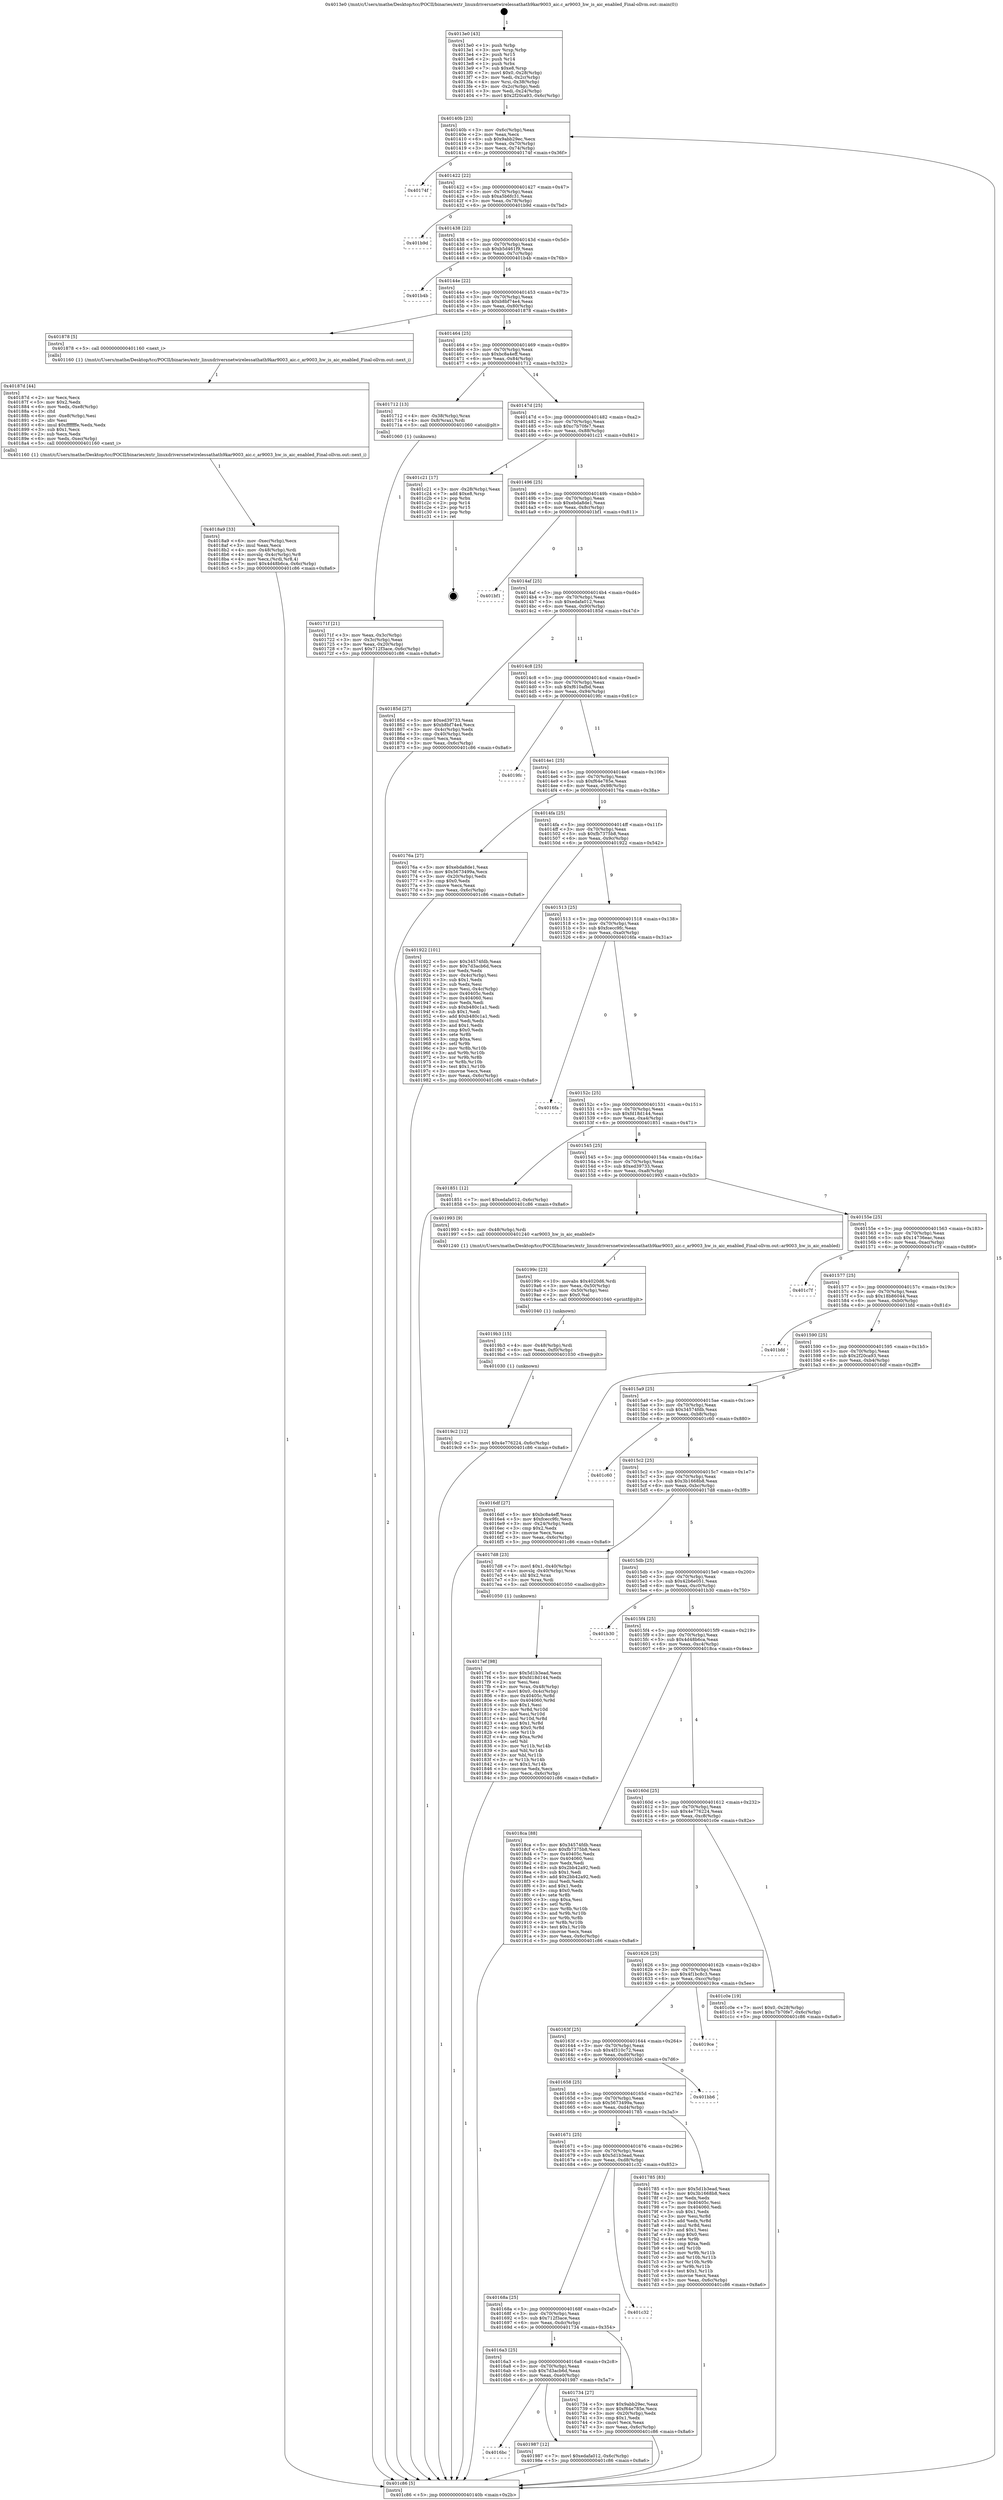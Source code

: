 digraph "0x4013e0" {
  label = "0x4013e0 (/mnt/c/Users/mathe/Desktop/tcc/POCII/binaries/extr_linuxdriversnetwirelessathath9kar9003_aic.c_ar9003_hw_is_aic_enabled_Final-ollvm.out::main(0))"
  labelloc = "t"
  node[shape=record]

  Entry [label="",width=0.3,height=0.3,shape=circle,fillcolor=black,style=filled]
  "0x40140b" [label="{
     0x40140b [23]\l
     | [instrs]\l
     &nbsp;&nbsp;0x40140b \<+3\>: mov -0x6c(%rbp),%eax\l
     &nbsp;&nbsp;0x40140e \<+2\>: mov %eax,%ecx\l
     &nbsp;&nbsp;0x401410 \<+6\>: sub $0x9abb29ec,%ecx\l
     &nbsp;&nbsp;0x401416 \<+3\>: mov %eax,-0x70(%rbp)\l
     &nbsp;&nbsp;0x401419 \<+3\>: mov %ecx,-0x74(%rbp)\l
     &nbsp;&nbsp;0x40141c \<+6\>: je 000000000040174f \<main+0x36f\>\l
  }"]
  "0x40174f" [label="{
     0x40174f\l
  }", style=dashed]
  "0x401422" [label="{
     0x401422 [22]\l
     | [instrs]\l
     &nbsp;&nbsp;0x401422 \<+5\>: jmp 0000000000401427 \<main+0x47\>\l
     &nbsp;&nbsp;0x401427 \<+3\>: mov -0x70(%rbp),%eax\l
     &nbsp;&nbsp;0x40142a \<+5\>: sub $0xa5b6fc31,%eax\l
     &nbsp;&nbsp;0x40142f \<+3\>: mov %eax,-0x78(%rbp)\l
     &nbsp;&nbsp;0x401432 \<+6\>: je 0000000000401b9d \<main+0x7bd\>\l
  }"]
  Exit [label="",width=0.3,height=0.3,shape=circle,fillcolor=black,style=filled,peripheries=2]
  "0x401b9d" [label="{
     0x401b9d\l
  }", style=dashed]
  "0x401438" [label="{
     0x401438 [22]\l
     | [instrs]\l
     &nbsp;&nbsp;0x401438 \<+5\>: jmp 000000000040143d \<main+0x5d\>\l
     &nbsp;&nbsp;0x40143d \<+3\>: mov -0x70(%rbp),%eax\l
     &nbsp;&nbsp;0x401440 \<+5\>: sub $0xb5d461f9,%eax\l
     &nbsp;&nbsp;0x401445 \<+3\>: mov %eax,-0x7c(%rbp)\l
     &nbsp;&nbsp;0x401448 \<+6\>: je 0000000000401b4b \<main+0x76b\>\l
  }"]
  "0x4019c2" [label="{
     0x4019c2 [12]\l
     | [instrs]\l
     &nbsp;&nbsp;0x4019c2 \<+7\>: movl $0x4e776224,-0x6c(%rbp)\l
     &nbsp;&nbsp;0x4019c9 \<+5\>: jmp 0000000000401c86 \<main+0x8a6\>\l
  }"]
  "0x401b4b" [label="{
     0x401b4b\l
  }", style=dashed]
  "0x40144e" [label="{
     0x40144e [22]\l
     | [instrs]\l
     &nbsp;&nbsp;0x40144e \<+5\>: jmp 0000000000401453 \<main+0x73\>\l
     &nbsp;&nbsp;0x401453 \<+3\>: mov -0x70(%rbp),%eax\l
     &nbsp;&nbsp;0x401456 \<+5\>: sub $0xb8bf74e4,%eax\l
     &nbsp;&nbsp;0x40145b \<+3\>: mov %eax,-0x80(%rbp)\l
     &nbsp;&nbsp;0x40145e \<+6\>: je 0000000000401878 \<main+0x498\>\l
  }"]
  "0x4019b3" [label="{
     0x4019b3 [15]\l
     | [instrs]\l
     &nbsp;&nbsp;0x4019b3 \<+4\>: mov -0x48(%rbp),%rdi\l
     &nbsp;&nbsp;0x4019b7 \<+6\>: mov %eax,-0xf0(%rbp)\l
     &nbsp;&nbsp;0x4019bd \<+5\>: call 0000000000401030 \<free@plt\>\l
     | [calls]\l
     &nbsp;&nbsp;0x401030 \{1\} (unknown)\l
  }"]
  "0x401878" [label="{
     0x401878 [5]\l
     | [instrs]\l
     &nbsp;&nbsp;0x401878 \<+5\>: call 0000000000401160 \<next_i\>\l
     | [calls]\l
     &nbsp;&nbsp;0x401160 \{1\} (/mnt/c/Users/mathe/Desktop/tcc/POCII/binaries/extr_linuxdriversnetwirelessathath9kar9003_aic.c_ar9003_hw_is_aic_enabled_Final-ollvm.out::next_i)\l
  }"]
  "0x401464" [label="{
     0x401464 [25]\l
     | [instrs]\l
     &nbsp;&nbsp;0x401464 \<+5\>: jmp 0000000000401469 \<main+0x89\>\l
     &nbsp;&nbsp;0x401469 \<+3\>: mov -0x70(%rbp),%eax\l
     &nbsp;&nbsp;0x40146c \<+5\>: sub $0xbc8a4eff,%eax\l
     &nbsp;&nbsp;0x401471 \<+6\>: mov %eax,-0x84(%rbp)\l
     &nbsp;&nbsp;0x401477 \<+6\>: je 0000000000401712 \<main+0x332\>\l
  }"]
  "0x40199c" [label="{
     0x40199c [23]\l
     | [instrs]\l
     &nbsp;&nbsp;0x40199c \<+10\>: movabs $0x4020d6,%rdi\l
     &nbsp;&nbsp;0x4019a6 \<+3\>: mov %eax,-0x50(%rbp)\l
     &nbsp;&nbsp;0x4019a9 \<+3\>: mov -0x50(%rbp),%esi\l
     &nbsp;&nbsp;0x4019ac \<+2\>: mov $0x0,%al\l
     &nbsp;&nbsp;0x4019ae \<+5\>: call 0000000000401040 \<printf@plt\>\l
     | [calls]\l
     &nbsp;&nbsp;0x401040 \{1\} (unknown)\l
  }"]
  "0x401712" [label="{
     0x401712 [13]\l
     | [instrs]\l
     &nbsp;&nbsp;0x401712 \<+4\>: mov -0x38(%rbp),%rax\l
     &nbsp;&nbsp;0x401716 \<+4\>: mov 0x8(%rax),%rdi\l
     &nbsp;&nbsp;0x40171a \<+5\>: call 0000000000401060 \<atoi@plt\>\l
     | [calls]\l
     &nbsp;&nbsp;0x401060 \{1\} (unknown)\l
  }"]
  "0x40147d" [label="{
     0x40147d [25]\l
     | [instrs]\l
     &nbsp;&nbsp;0x40147d \<+5\>: jmp 0000000000401482 \<main+0xa2\>\l
     &nbsp;&nbsp;0x401482 \<+3\>: mov -0x70(%rbp),%eax\l
     &nbsp;&nbsp;0x401485 \<+5\>: sub $0xc7b70fe7,%eax\l
     &nbsp;&nbsp;0x40148a \<+6\>: mov %eax,-0x88(%rbp)\l
     &nbsp;&nbsp;0x401490 \<+6\>: je 0000000000401c21 \<main+0x841\>\l
  }"]
  "0x4016bc" [label="{
     0x4016bc\l
  }", style=dashed]
  "0x401c21" [label="{
     0x401c21 [17]\l
     | [instrs]\l
     &nbsp;&nbsp;0x401c21 \<+3\>: mov -0x28(%rbp),%eax\l
     &nbsp;&nbsp;0x401c24 \<+7\>: add $0xe8,%rsp\l
     &nbsp;&nbsp;0x401c2b \<+1\>: pop %rbx\l
     &nbsp;&nbsp;0x401c2c \<+2\>: pop %r14\l
     &nbsp;&nbsp;0x401c2e \<+2\>: pop %r15\l
     &nbsp;&nbsp;0x401c30 \<+1\>: pop %rbp\l
     &nbsp;&nbsp;0x401c31 \<+1\>: ret\l
  }"]
  "0x401496" [label="{
     0x401496 [25]\l
     | [instrs]\l
     &nbsp;&nbsp;0x401496 \<+5\>: jmp 000000000040149b \<main+0xbb\>\l
     &nbsp;&nbsp;0x40149b \<+3\>: mov -0x70(%rbp),%eax\l
     &nbsp;&nbsp;0x40149e \<+5\>: sub $0xebda8de1,%eax\l
     &nbsp;&nbsp;0x4014a3 \<+6\>: mov %eax,-0x8c(%rbp)\l
     &nbsp;&nbsp;0x4014a9 \<+6\>: je 0000000000401bf1 \<main+0x811\>\l
  }"]
  "0x401987" [label="{
     0x401987 [12]\l
     | [instrs]\l
     &nbsp;&nbsp;0x401987 \<+7\>: movl $0xedafa012,-0x6c(%rbp)\l
     &nbsp;&nbsp;0x40198e \<+5\>: jmp 0000000000401c86 \<main+0x8a6\>\l
  }"]
  "0x401bf1" [label="{
     0x401bf1\l
  }", style=dashed]
  "0x4014af" [label="{
     0x4014af [25]\l
     | [instrs]\l
     &nbsp;&nbsp;0x4014af \<+5\>: jmp 00000000004014b4 \<main+0xd4\>\l
     &nbsp;&nbsp;0x4014b4 \<+3\>: mov -0x70(%rbp),%eax\l
     &nbsp;&nbsp;0x4014b7 \<+5\>: sub $0xedafa012,%eax\l
     &nbsp;&nbsp;0x4014bc \<+6\>: mov %eax,-0x90(%rbp)\l
     &nbsp;&nbsp;0x4014c2 \<+6\>: je 000000000040185d \<main+0x47d\>\l
  }"]
  "0x4018a9" [label="{
     0x4018a9 [33]\l
     | [instrs]\l
     &nbsp;&nbsp;0x4018a9 \<+6\>: mov -0xec(%rbp),%ecx\l
     &nbsp;&nbsp;0x4018af \<+3\>: imul %eax,%ecx\l
     &nbsp;&nbsp;0x4018b2 \<+4\>: mov -0x48(%rbp),%rdi\l
     &nbsp;&nbsp;0x4018b6 \<+4\>: movslq -0x4c(%rbp),%r8\l
     &nbsp;&nbsp;0x4018ba \<+4\>: mov %ecx,(%rdi,%r8,4)\l
     &nbsp;&nbsp;0x4018be \<+7\>: movl $0x4d48b6ca,-0x6c(%rbp)\l
     &nbsp;&nbsp;0x4018c5 \<+5\>: jmp 0000000000401c86 \<main+0x8a6\>\l
  }"]
  "0x40185d" [label="{
     0x40185d [27]\l
     | [instrs]\l
     &nbsp;&nbsp;0x40185d \<+5\>: mov $0xed39733,%eax\l
     &nbsp;&nbsp;0x401862 \<+5\>: mov $0xb8bf74e4,%ecx\l
     &nbsp;&nbsp;0x401867 \<+3\>: mov -0x4c(%rbp),%edx\l
     &nbsp;&nbsp;0x40186a \<+3\>: cmp -0x40(%rbp),%edx\l
     &nbsp;&nbsp;0x40186d \<+3\>: cmovl %ecx,%eax\l
     &nbsp;&nbsp;0x401870 \<+3\>: mov %eax,-0x6c(%rbp)\l
     &nbsp;&nbsp;0x401873 \<+5\>: jmp 0000000000401c86 \<main+0x8a6\>\l
  }"]
  "0x4014c8" [label="{
     0x4014c8 [25]\l
     | [instrs]\l
     &nbsp;&nbsp;0x4014c8 \<+5\>: jmp 00000000004014cd \<main+0xed\>\l
     &nbsp;&nbsp;0x4014cd \<+3\>: mov -0x70(%rbp),%eax\l
     &nbsp;&nbsp;0x4014d0 \<+5\>: sub $0xf610afbd,%eax\l
     &nbsp;&nbsp;0x4014d5 \<+6\>: mov %eax,-0x94(%rbp)\l
     &nbsp;&nbsp;0x4014db \<+6\>: je 00000000004019fc \<main+0x61c\>\l
  }"]
  "0x40187d" [label="{
     0x40187d [44]\l
     | [instrs]\l
     &nbsp;&nbsp;0x40187d \<+2\>: xor %ecx,%ecx\l
     &nbsp;&nbsp;0x40187f \<+5\>: mov $0x2,%edx\l
     &nbsp;&nbsp;0x401884 \<+6\>: mov %edx,-0xe8(%rbp)\l
     &nbsp;&nbsp;0x40188a \<+1\>: cltd\l
     &nbsp;&nbsp;0x40188b \<+6\>: mov -0xe8(%rbp),%esi\l
     &nbsp;&nbsp;0x401891 \<+2\>: idiv %esi\l
     &nbsp;&nbsp;0x401893 \<+6\>: imul $0xfffffffe,%edx,%edx\l
     &nbsp;&nbsp;0x401899 \<+3\>: sub $0x1,%ecx\l
     &nbsp;&nbsp;0x40189c \<+2\>: sub %ecx,%edx\l
     &nbsp;&nbsp;0x40189e \<+6\>: mov %edx,-0xec(%rbp)\l
     &nbsp;&nbsp;0x4018a4 \<+5\>: call 0000000000401160 \<next_i\>\l
     | [calls]\l
     &nbsp;&nbsp;0x401160 \{1\} (/mnt/c/Users/mathe/Desktop/tcc/POCII/binaries/extr_linuxdriversnetwirelessathath9kar9003_aic.c_ar9003_hw_is_aic_enabled_Final-ollvm.out::next_i)\l
  }"]
  "0x4019fc" [label="{
     0x4019fc\l
  }", style=dashed]
  "0x4014e1" [label="{
     0x4014e1 [25]\l
     | [instrs]\l
     &nbsp;&nbsp;0x4014e1 \<+5\>: jmp 00000000004014e6 \<main+0x106\>\l
     &nbsp;&nbsp;0x4014e6 \<+3\>: mov -0x70(%rbp),%eax\l
     &nbsp;&nbsp;0x4014e9 \<+5\>: sub $0xf64e785e,%eax\l
     &nbsp;&nbsp;0x4014ee \<+6\>: mov %eax,-0x98(%rbp)\l
     &nbsp;&nbsp;0x4014f4 \<+6\>: je 000000000040176a \<main+0x38a\>\l
  }"]
  "0x4017ef" [label="{
     0x4017ef [98]\l
     | [instrs]\l
     &nbsp;&nbsp;0x4017ef \<+5\>: mov $0x5d1b3ead,%ecx\l
     &nbsp;&nbsp;0x4017f4 \<+5\>: mov $0xfd18d144,%edx\l
     &nbsp;&nbsp;0x4017f9 \<+2\>: xor %esi,%esi\l
     &nbsp;&nbsp;0x4017fb \<+4\>: mov %rax,-0x48(%rbp)\l
     &nbsp;&nbsp;0x4017ff \<+7\>: movl $0x0,-0x4c(%rbp)\l
     &nbsp;&nbsp;0x401806 \<+8\>: mov 0x40405c,%r8d\l
     &nbsp;&nbsp;0x40180e \<+8\>: mov 0x404060,%r9d\l
     &nbsp;&nbsp;0x401816 \<+3\>: sub $0x1,%esi\l
     &nbsp;&nbsp;0x401819 \<+3\>: mov %r8d,%r10d\l
     &nbsp;&nbsp;0x40181c \<+3\>: add %esi,%r10d\l
     &nbsp;&nbsp;0x40181f \<+4\>: imul %r10d,%r8d\l
     &nbsp;&nbsp;0x401823 \<+4\>: and $0x1,%r8d\l
     &nbsp;&nbsp;0x401827 \<+4\>: cmp $0x0,%r8d\l
     &nbsp;&nbsp;0x40182b \<+4\>: sete %r11b\l
     &nbsp;&nbsp;0x40182f \<+4\>: cmp $0xa,%r9d\l
     &nbsp;&nbsp;0x401833 \<+3\>: setl %bl\l
     &nbsp;&nbsp;0x401836 \<+3\>: mov %r11b,%r14b\l
     &nbsp;&nbsp;0x401839 \<+3\>: and %bl,%r14b\l
     &nbsp;&nbsp;0x40183c \<+3\>: xor %bl,%r11b\l
     &nbsp;&nbsp;0x40183f \<+3\>: or %r11b,%r14b\l
     &nbsp;&nbsp;0x401842 \<+4\>: test $0x1,%r14b\l
     &nbsp;&nbsp;0x401846 \<+3\>: cmovne %edx,%ecx\l
     &nbsp;&nbsp;0x401849 \<+3\>: mov %ecx,-0x6c(%rbp)\l
     &nbsp;&nbsp;0x40184c \<+5\>: jmp 0000000000401c86 \<main+0x8a6\>\l
  }"]
  "0x40176a" [label="{
     0x40176a [27]\l
     | [instrs]\l
     &nbsp;&nbsp;0x40176a \<+5\>: mov $0xebda8de1,%eax\l
     &nbsp;&nbsp;0x40176f \<+5\>: mov $0x5673499a,%ecx\l
     &nbsp;&nbsp;0x401774 \<+3\>: mov -0x20(%rbp),%edx\l
     &nbsp;&nbsp;0x401777 \<+3\>: cmp $0x0,%edx\l
     &nbsp;&nbsp;0x40177a \<+3\>: cmove %ecx,%eax\l
     &nbsp;&nbsp;0x40177d \<+3\>: mov %eax,-0x6c(%rbp)\l
     &nbsp;&nbsp;0x401780 \<+5\>: jmp 0000000000401c86 \<main+0x8a6\>\l
  }"]
  "0x4014fa" [label="{
     0x4014fa [25]\l
     | [instrs]\l
     &nbsp;&nbsp;0x4014fa \<+5\>: jmp 00000000004014ff \<main+0x11f\>\l
     &nbsp;&nbsp;0x4014ff \<+3\>: mov -0x70(%rbp),%eax\l
     &nbsp;&nbsp;0x401502 \<+5\>: sub $0xfb7375b8,%eax\l
     &nbsp;&nbsp;0x401507 \<+6\>: mov %eax,-0x9c(%rbp)\l
     &nbsp;&nbsp;0x40150d \<+6\>: je 0000000000401922 \<main+0x542\>\l
  }"]
  "0x4016a3" [label="{
     0x4016a3 [25]\l
     | [instrs]\l
     &nbsp;&nbsp;0x4016a3 \<+5\>: jmp 00000000004016a8 \<main+0x2c8\>\l
     &nbsp;&nbsp;0x4016a8 \<+3\>: mov -0x70(%rbp),%eax\l
     &nbsp;&nbsp;0x4016ab \<+5\>: sub $0x7d3acb6d,%eax\l
     &nbsp;&nbsp;0x4016b0 \<+6\>: mov %eax,-0xe0(%rbp)\l
     &nbsp;&nbsp;0x4016b6 \<+6\>: je 0000000000401987 \<main+0x5a7\>\l
  }"]
  "0x401922" [label="{
     0x401922 [101]\l
     | [instrs]\l
     &nbsp;&nbsp;0x401922 \<+5\>: mov $0x34574fdb,%eax\l
     &nbsp;&nbsp;0x401927 \<+5\>: mov $0x7d3acb6d,%ecx\l
     &nbsp;&nbsp;0x40192c \<+2\>: xor %edx,%edx\l
     &nbsp;&nbsp;0x40192e \<+3\>: mov -0x4c(%rbp),%esi\l
     &nbsp;&nbsp;0x401931 \<+3\>: sub $0x1,%edx\l
     &nbsp;&nbsp;0x401934 \<+2\>: sub %edx,%esi\l
     &nbsp;&nbsp;0x401936 \<+3\>: mov %esi,-0x4c(%rbp)\l
     &nbsp;&nbsp;0x401939 \<+7\>: mov 0x40405c,%edx\l
     &nbsp;&nbsp;0x401940 \<+7\>: mov 0x404060,%esi\l
     &nbsp;&nbsp;0x401947 \<+2\>: mov %edx,%edi\l
     &nbsp;&nbsp;0x401949 \<+6\>: sub $0xb480c1a1,%edi\l
     &nbsp;&nbsp;0x40194f \<+3\>: sub $0x1,%edi\l
     &nbsp;&nbsp;0x401952 \<+6\>: add $0xb480c1a1,%edi\l
     &nbsp;&nbsp;0x401958 \<+3\>: imul %edi,%edx\l
     &nbsp;&nbsp;0x40195b \<+3\>: and $0x1,%edx\l
     &nbsp;&nbsp;0x40195e \<+3\>: cmp $0x0,%edx\l
     &nbsp;&nbsp;0x401961 \<+4\>: sete %r8b\l
     &nbsp;&nbsp;0x401965 \<+3\>: cmp $0xa,%esi\l
     &nbsp;&nbsp;0x401968 \<+4\>: setl %r9b\l
     &nbsp;&nbsp;0x40196c \<+3\>: mov %r8b,%r10b\l
     &nbsp;&nbsp;0x40196f \<+3\>: and %r9b,%r10b\l
     &nbsp;&nbsp;0x401972 \<+3\>: xor %r9b,%r8b\l
     &nbsp;&nbsp;0x401975 \<+3\>: or %r8b,%r10b\l
     &nbsp;&nbsp;0x401978 \<+4\>: test $0x1,%r10b\l
     &nbsp;&nbsp;0x40197c \<+3\>: cmovne %ecx,%eax\l
     &nbsp;&nbsp;0x40197f \<+3\>: mov %eax,-0x6c(%rbp)\l
     &nbsp;&nbsp;0x401982 \<+5\>: jmp 0000000000401c86 \<main+0x8a6\>\l
  }"]
  "0x401513" [label="{
     0x401513 [25]\l
     | [instrs]\l
     &nbsp;&nbsp;0x401513 \<+5\>: jmp 0000000000401518 \<main+0x138\>\l
     &nbsp;&nbsp;0x401518 \<+3\>: mov -0x70(%rbp),%eax\l
     &nbsp;&nbsp;0x40151b \<+5\>: sub $0xfcecc9fc,%eax\l
     &nbsp;&nbsp;0x401520 \<+6\>: mov %eax,-0xa0(%rbp)\l
     &nbsp;&nbsp;0x401526 \<+6\>: je 00000000004016fa \<main+0x31a\>\l
  }"]
  "0x401734" [label="{
     0x401734 [27]\l
     | [instrs]\l
     &nbsp;&nbsp;0x401734 \<+5\>: mov $0x9abb29ec,%eax\l
     &nbsp;&nbsp;0x401739 \<+5\>: mov $0xf64e785e,%ecx\l
     &nbsp;&nbsp;0x40173e \<+3\>: mov -0x20(%rbp),%edx\l
     &nbsp;&nbsp;0x401741 \<+3\>: cmp $0x1,%edx\l
     &nbsp;&nbsp;0x401744 \<+3\>: cmovl %ecx,%eax\l
     &nbsp;&nbsp;0x401747 \<+3\>: mov %eax,-0x6c(%rbp)\l
     &nbsp;&nbsp;0x40174a \<+5\>: jmp 0000000000401c86 \<main+0x8a6\>\l
  }"]
  "0x4016fa" [label="{
     0x4016fa\l
  }", style=dashed]
  "0x40152c" [label="{
     0x40152c [25]\l
     | [instrs]\l
     &nbsp;&nbsp;0x40152c \<+5\>: jmp 0000000000401531 \<main+0x151\>\l
     &nbsp;&nbsp;0x401531 \<+3\>: mov -0x70(%rbp),%eax\l
     &nbsp;&nbsp;0x401534 \<+5\>: sub $0xfd18d144,%eax\l
     &nbsp;&nbsp;0x401539 \<+6\>: mov %eax,-0xa4(%rbp)\l
     &nbsp;&nbsp;0x40153f \<+6\>: je 0000000000401851 \<main+0x471\>\l
  }"]
  "0x40168a" [label="{
     0x40168a [25]\l
     | [instrs]\l
     &nbsp;&nbsp;0x40168a \<+5\>: jmp 000000000040168f \<main+0x2af\>\l
     &nbsp;&nbsp;0x40168f \<+3\>: mov -0x70(%rbp),%eax\l
     &nbsp;&nbsp;0x401692 \<+5\>: sub $0x712f3ace,%eax\l
     &nbsp;&nbsp;0x401697 \<+6\>: mov %eax,-0xdc(%rbp)\l
     &nbsp;&nbsp;0x40169d \<+6\>: je 0000000000401734 \<main+0x354\>\l
  }"]
  "0x401851" [label="{
     0x401851 [12]\l
     | [instrs]\l
     &nbsp;&nbsp;0x401851 \<+7\>: movl $0xedafa012,-0x6c(%rbp)\l
     &nbsp;&nbsp;0x401858 \<+5\>: jmp 0000000000401c86 \<main+0x8a6\>\l
  }"]
  "0x401545" [label="{
     0x401545 [25]\l
     | [instrs]\l
     &nbsp;&nbsp;0x401545 \<+5\>: jmp 000000000040154a \<main+0x16a\>\l
     &nbsp;&nbsp;0x40154a \<+3\>: mov -0x70(%rbp),%eax\l
     &nbsp;&nbsp;0x40154d \<+5\>: sub $0xed39733,%eax\l
     &nbsp;&nbsp;0x401552 \<+6\>: mov %eax,-0xa8(%rbp)\l
     &nbsp;&nbsp;0x401558 \<+6\>: je 0000000000401993 \<main+0x5b3\>\l
  }"]
  "0x401c32" [label="{
     0x401c32\l
  }", style=dashed]
  "0x401993" [label="{
     0x401993 [9]\l
     | [instrs]\l
     &nbsp;&nbsp;0x401993 \<+4\>: mov -0x48(%rbp),%rdi\l
     &nbsp;&nbsp;0x401997 \<+5\>: call 0000000000401240 \<ar9003_hw_is_aic_enabled\>\l
     | [calls]\l
     &nbsp;&nbsp;0x401240 \{1\} (/mnt/c/Users/mathe/Desktop/tcc/POCII/binaries/extr_linuxdriversnetwirelessathath9kar9003_aic.c_ar9003_hw_is_aic_enabled_Final-ollvm.out::ar9003_hw_is_aic_enabled)\l
  }"]
  "0x40155e" [label="{
     0x40155e [25]\l
     | [instrs]\l
     &nbsp;&nbsp;0x40155e \<+5\>: jmp 0000000000401563 \<main+0x183\>\l
     &nbsp;&nbsp;0x401563 \<+3\>: mov -0x70(%rbp),%eax\l
     &nbsp;&nbsp;0x401566 \<+5\>: sub $0x14736eac,%eax\l
     &nbsp;&nbsp;0x40156b \<+6\>: mov %eax,-0xac(%rbp)\l
     &nbsp;&nbsp;0x401571 \<+6\>: je 0000000000401c7f \<main+0x89f\>\l
  }"]
  "0x401671" [label="{
     0x401671 [25]\l
     | [instrs]\l
     &nbsp;&nbsp;0x401671 \<+5\>: jmp 0000000000401676 \<main+0x296\>\l
     &nbsp;&nbsp;0x401676 \<+3\>: mov -0x70(%rbp),%eax\l
     &nbsp;&nbsp;0x401679 \<+5\>: sub $0x5d1b3ead,%eax\l
     &nbsp;&nbsp;0x40167e \<+6\>: mov %eax,-0xd8(%rbp)\l
     &nbsp;&nbsp;0x401684 \<+6\>: je 0000000000401c32 \<main+0x852\>\l
  }"]
  "0x401c7f" [label="{
     0x401c7f\l
  }", style=dashed]
  "0x401577" [label="{
     0x401577 [25]\l
     | [instrs]\l
     &nbsp;&nbsp;0x401577 \<+5\>: jmp 000000000040157c \<main+0x19c\>\l
     &nbsp;&nbsp;0x40157c \<+3\>: mov -0x70(%rbp),%eax\l
     &nbsp;&nbsp;0x40157f \<+5\>: sub $0x18b86044,%eax\l
     &nbsp;&nbsp;0x401584 \<+6\>: mov %eax,-0xb0(%rbp)\l
     &nbsp;&nbsp;0x40158a \<+6\>: je 0000000000401bfd \<main+0x81d\>\l
  }"]
  "0x401785" [label="{
     0x401785 [83]\l
     | [instrs]\l
     &nbsp;&nbsp;0x401785 \<+5\>: mov $0x5d1b3ead,%eax\l
     &nbsp;&nbsp;0x40178a \<+5\>: mov $0x3b1668b8,%ecx\l
     &nbsp;&nbsp;0x40178f \<+2\>: xor %edx,%edx\l
     &nbsp;&nbsp;0x401791 \<+7\>: mov 0x40405c,%esi\l
     &nbsp;&nbsp;0x401798 \<+7\>: mov 0x404060,%edi\l
     &nbsp;&nbsp;0x40179f \<+3\>: sub $0x1,%edx\l
     &nbsp;&nbsp;0x4017a2 \<+3\>: mov %esi,%r8d\l
     &nbsp;&nbsp;0x4017a5 \<+3\>: add %edx,%r8d\l
     &nbsp;&nbsp;0x4017a8 \<+4\>: imul %r8d,%esi\l
     &nbsp;&nbsp;0x4017ac \<+3\>: and $0x1,%esi\l
     &nbsp;&nbsp;0x4017af \<+3\>: cmp $0x0,%esi\l
     &nbsp;&nbsp;0x4017b2 \<+4\>: sete %r9b\l
     &nbsp;&nbsp;0x4017b6 \<+3\>: cmp $0xa,%edi\l
     &nbsp;&nbsp;0x4017b9 \<+4\>: setl %r10b\l
     &nbsp;&nbsp;0x4017bd \<+3\>: mov %r9b,%r11b\l
     &nbsp;&nbsp;0x4017c0 \<+3\>: and %r10b,%r11b\l
     &nbsp;&nbsp;0x4017c3 \<+3\>: xor %r10b,%r9b\l
     &nbsp;&nbsp;0x4017c6 \<+3\>: or %r9b,%r11b\l
     &nbsp;&nbsp;0x4017c9 \<+4\>: test $0x1,%r11b\l
     &nbsp;&nbsp;0x4017cd \<+3\>: cmovne %ecx,%eax\l
     &nbsp;&nbsp;0x4017d0 \<+3\>: mov %eax,-0x6c(%rbp)\l
     &nbsp;&nbsp;0x4017d3 \<+5\>: jmp 0000000000401c86 \<main+0x8a6\>\l
  }"]
  "0x401bfd" [label="{
     0x401bfd\l
  }", style=dashed]
  "0x401590" [label="{
     0x401590 [25]\l
     | [instrs]\l
     &nbsp;&nbsp;0x401590 \<+5\>: jmp 0000000000401595 \<main+0x1b5\>\l
     &nbsp;&nbsp;0x401595 \<+3\>: mov -0x70(%rbp),%eax\l
     &nbsp;&nbsp;0x401598 \<+5\>: sub $0x2f20ca93,%eax\l
     &nbsp;&nbsp;0x40159d \<+6\>: mov %eax,-0xb4(%rbp)\l
     &nbsp;&nbsp;0x4015a3 \<+6\>: je 00000000004016df \<main+0x2ff\>\l
  }"]
  "0x401658" [label="{
     0x401658 [25]\l
     | [instrs]\l
     &nbsp;&nbsp;0x401658 \<+5\>: jmp 000000000040165d \<main+0x27d\>\l
     &nbsp;&nbsp;0x40165d \<+3\>: mov -0x70(%rbp),%eax\l
     &nbsp;&nbsp;0x401660 \<+5\>: sub $0x5673499a,%eax\l
     &nbsp;&nbsp;0x401665 \<+6\>: mov %eax,-0xd4(%rbp)\l
     &nbsp;&nbsp;0x40166b \<+6\>: je 0000000000401785 \<main+0x3a5\>\l
  }"]
  "0x4016df" [label="{
     0x4016df [27]\l
     | [instrs]\l
     &nbsp;&nbsp;0x4016df \<+5\>: mov $0xbc8a4eff,%eax\l
     &nbsp;&nbsp;0x4016e4 \<+5\>: mov $0xfcecc9fc,%ecx\l
     &nbsp;&nbsp;0x4016e9 \<+3\>: mov -0x24(%rbp),%edx\l
     &nbsp;&nbsp;0x4016ec \<+3\>: cmp $0x2,%edx\l
     &nbsp;&nbsp;0x4016ef \<+3\>: cmovne %ecx,%eax\l
     &nbsp;&nbsp;0x4016f2 \<+3\>: mov %eax,-0x6c(%rbp)\l
     &nbsp;&nbsp;0x4016f5 \<+5\>: jmp 0000000000401c86 \<main+0x8a6\>\l
  }"]
  "0x4015a9" [label="{
     0x4015a9 [25]\l
     | [instrs]\l
     &nbsp;&nbsp;0x4015a9 \<+5\>: jmp 00000000004015ae \<main+0x1ce\>\l
     &nbsp;&nbsp;0x4015ae \<+3\>: mov -0x70(%rbp),%eax\l
     &nbsp;&nbsp;0x4015b1 \<+5\>: sub $0x34574fdb,%eax\l
     &nbsp;&nbsp;0x4015b6 \<+6\>: mov %eax,-0xb8(%rbp)\l
     &nbsp;&nbsp;0x4015bc \<+6\>: je 0000000000401c60 \<main+0x880\>\l
  }"]
  "0x401c86" [label="{
     0x401c86 [5]\l
     | [instrs]\l
     &nbsp;&nbsp;0x401c86 \<+5\>: jmp 000000000040140b \<main+0x2b\>\l
  }"]
  "0x4013e0" [label="{
     0x4013e0 [43]\l
     | [instrs]\l
     &nbsp;&nbsp;0x4013e0 \<+1\>: push %rbp\l
     &nbsp;&nbsp;0x4013e1 \<+3\>: mov %rsp,%rbp\l
     &nbsp;&nbsp;0x4013e4 \<+2\>: push %r15\l
     &nbsp;&nbsp;0x4013e6 \<+2\>: push %r14\l
     &nbsp;&nbsp;0x4013e8 \<+1\>: push %rbx\l
     &nbsp;&nbsp;0x4013e9 \<+7\>: sub $0xe8,%rsp\l
     &nbsp;&nbsp;0x4013f0 \<+7\>: movl $0x0,-0x28(%rbp)\l
     &nbsp;&nbsp;0x4013f7 \<+3\>: mov %edi,-0x2c(%rbp)\l
     &nbsp;&nbsp;0x4013fa \<+4\>: mov %rsi,-0x38(%rbp)\l
     &nbsp;&nbsp;0x4013fe \<+3\>: mov -0x2c(%rbp),%edi\l
     &nbsp;&nbsp;0x401401 \<+3\>: mov %edi,-0x24(%rbp)\l
     &nbsp;&nbsp;0x401404 \<+7\>: movl $0x2f20ca93,-0x6c(%rbp)\l
  }"]
  "0x40171f" [label="{
     0x40171f [21]\l
     | [instrs]\l
     &nbsp;&nbsp;0x40171f \<+3\>: mov %eax,-0x3c(%rbp)\l
     &nbsp;&nbsp;0x401722 \<+3\>: mov -0x3c(%rbp),%eax\l
     &nbsp;&nbsp;0x401725 \<+3\>: mov %eax,-0x20(%rbp)\l
     &nbsp;&nbsp;0x401728 \<+7\>: movl $0x712f3ace,-0x6c(%rbp)\l
     &nbsp;&nbsp;0x40172f \<+5\>: jmp 0000000000401c86 \<main+0x8a6\>\l
  }"]
  "0x401bb6" [label="{
     0x401bb6\l
  }", style=dashed]
  "0x401c60" [label="{
     0x401c60\l
  }", style=dashed]
  "0x4015c2" [label="{
     0x4015c2 [25]\l
     | [instrs]\l
     &nbsp;&nbsp;0x4015c2 \<+5\>: jmp 00000000004015c7 \<main+0x1e7\>\l
     &nbsp;&nbsp;0x4015c7 \<+3\>: mov -0x70(%rbp),%eax\l
     &nbsp;&nbsp;0x4015ca \<+5\>: sub $0x3b1668b8,%eax\l
     &nbsp;&nbsp;0x4015cf \<+6\>: mov %eax,-0xbc(%rbp)\l
     &nbsp;&nbsp;0x4015d5 \<+6\>: je 00000000004017d8 \<main+0x3f8\>\l
  }"]
  "0x40163f" [label="{
     0x40163f [25]\l
     | [instrs]\l
     &nbsp;&nbsp;0x40163f \<+5\>: jmp 0000000000401644 \<main+0x264\>\l
     &nbsp;&nbsp;0x401644 \<+3\>: mov -0x70(%rbp),%eax\l
     &nbsp;&nbsp;0x401647 \<+5\>: sub $0x4f310c72,%eax\l
     &nbsp;&nbsp;0x40164c \<+6\>: mov %eax,-0xd0(%rbp)\l
     &nbsp;&nbsp;0x401652 \<+6\>: je 0000000000401bb6 \<main+0x7d6\>\l
  }"]
  "0x4017d8" [label="{
     0x4017d8 [23]\l
     | [instrs]\l
     &nbsp;&nbsp;0x4017d8 \<+7\>: movl $0x1,-0x40(%rbp)\l
     &nbsp;&nbsp;0x4017df \<+4\>: movslq -0x40(%rbp),%rax\l
     &nbsp;&nbsp;0x4017e3 \<+4\>: shl $0x2,%rax\l
     &nbsp;&nbsp;0x4017e7 \<+3\>: mov %rax,%rdi\l
     &nbsp;&nbsp;0x4017ea \<+5\>: call 0000000000401050 \<malloc@plt\>\l
     | [calls]\l
     &nbsp;&nbsp;0x401050 \{1\} (unknown)\l
  }"]
  "0x4015db" [label="{
     0x4015db [25]\l
     | [instrs]\l
     &nbsp;&nbsp;0x4015db \<+5\>: jmp 00000000004015e0 \<main+0x200\>\l
     &nbsp;&nbsp;0x4015e0 \<+3\>: mov -0x70(%rbp),%eax\l
     &nbsp;&nbsp;0x4015e3 \<+5\>: sub $0x42b6e051,%eax\l
     &nbsp;&nbsp;0x4015e8 \<+6\>: mov %eax,-0xc0(%rbp)\l
     &nbsp;&nbsp;0x4015ee \<+6\>: je 0000000000401b30 \<main+0x750\>\l
  }"]
  "0x4019ce" [label="{
     0x4019ce\l
  }", style=dashed]
  "0x401b30" [label="{
     0x401b30\l
  }", style=dashed]
  "0x4015f4" [label="{
     0x4015f4 [25]\l
     | [instrs]\l
     &nbsp;&nbsp;0x4015f4 \<+5\>: jmp 00000000004015f9 \<main+0x219\>\l
     &nbsp;&nbsp;0x4015f9 \<+3\>: mov -0x70(%rbp),%eax\l
     &nbsp;&nbsp;0x4015fc \<+5\>: sub $0x4d48b6ca,%eax\l
     &nbsp;&nbsp;0x401601 \<+6\>: mov %eax,-0xc4(%rbp)\l
     &nbsp;&nbsp;0x401607 \<+6\>: je 00000000004018ca \<main+0x4ea\>\l
  }"]
  "0x401626" [label="{
     0x401626 [25]\l
     | [instrs]\l
     &nbsp;&nbsp;0x401626 \<+5\>: jmp 000000000040162b \<main+0x24b\>\l
     &nbsp;&nbsp;0x40162b \<+3\>: mov -0x70(%rbp),%eax\l
     &nbsp;&nbsp;0x40162e \<+5\>: sub $0x4f1bc8c3,%eax\l
     &nbsp;&nbsp;0x401633 \<+6\>: mov %eax,-0xcc(%rbp)\l
     &nbsp;&nbsp;0x401639 \<+6\>: je 00000000004019ce \<main+0x5ee\>\l
  }"]
  "0x4018ca" [label="{
     0x4018ca [88]\l
     | [instrs]\l
     &nbsp;&nbsp;0x4018ca \<+5\>: mov $0x34574fdb,%eax\l
     &nbsp;&nbsp;0x4018cf \<+5\>: mov $0xfb7375b8,%ecx\l
     &nbsp;&nbsp;0x4018d4 \<+7\>: mov 0x40405c,%edx\l
     &nbsp;&nbsp;0x4018db \<+7\>: mov 0x404060,%esi\l
     &nbsp;&nbsp;0x4018e2 \<+2\>: mov %edx,%edi\l
     &nbsp;&nbsp;0x4018e4 \<+6\>: sub $0x2bb42a92,%edi\l
     &nbsp;&nbsp;0x4018ea \<+3\>: sub $0x1,%edi\l
     &nbsp;&nbsp;0x4018ed \<+6\>: add $0x2bb42a92,%edi\l
     &nbsp;&nbsp;0x4018f3 \<+3\>: imul %edi,%edx\l
     &nbsp;&nbsp;0x4018f6 \<+3\>: and $0x1,%edx\l
     &nbsp;&nbsp;0x4018f9 \<+3\>: cmp $0x0,%edx\l
     &nbsp;&nbsp;0x4018fc \<+4\>: sete %r8b\l
     &nbsp;&nbsp;0x401900 \<+3\>: cmp $0xa,%esi\l
     &nbsp;&nbsp;0x401903 \<+4\>: setl %r9b\l
     &nbsp;&nbsp;0x401907 \<+3\>: mov %r8b,%r10b\l
     &nbsp;&nbsp;0x40190a \<+3\>: and %r9b,%r10b\l
     &nbsp;&nbsp;0x40190d \<+3\>: xor %r9b,%r8b\l
     &nbsp;&nbsp;0x401910 \<+3\>: or %r8b,%r10b\l
     &nbsp;&nbsp;0x401913 \<+4\>: test $0x1,%r10b\l
     &nbsp;&nbsp;0x401917 \<+3\>: cmovne %ecx,%eax\l
     &nbsp;&nbsp;0x40191a \<+3\>: mov %eax,-0x6c(%rbp)\l
     &nbsp;&nbsp;0x40191d \<+5\>: jmp 0000000000401c86 \<main+0x8a6\>\l
  }"]
  "0x40160d" [label="{
     0x40160d [25]\l
     | [instrs]\l
     &nbsp;&nbsp;0x40160d \<+5\>: jmp 0000000000401612 \<main+0x232\>\l
     &nbsp;&nbsp;0x401612 \<+3\>: mov -0x70(%rbp),%eax\l
     &nbsp;&nbsp;0x401615 \<+5\>: sub $0x4e776224,%eax\l
     &nbsp;&nbsp;0x40161a \<+6\>: mov %eax,-0xc8(%rbp)\l
     &nbsp;&nbsp;0x401620 \<+6\>: je 0000000000401c0e \<main+0x82e\>\l
  }"]
  "0x401c0e" [label="{
     0x401c0e [19]\l
     | [instrs]\l
     &nbsp;&nbsp;0x401c0e \<+7\>: movl $0x0,-0x28(%rbp)\l
     &nbsp;&nbsp;0x401c15 \<+7\>: movl $0xc7b70fe7,-0x6c(%rbp)\l
     &nbsp;&nbsp;0x401c1c \<+5\>: jmp 0000000000401c86 \<main+0x8a6\>\l
  }"]
  Entry -> "0x4013e0" [label=" 1"]
  "0x40140b" -> "0x40174f" [label=" 0"]
  "0x40140b" -> "0x401422" [label=" 16"]
  "0x401c21" -> Exit [label=" 1"]
  "0x401422" -> "0x401b9d" [label=" 0"]
  "0x401422" -> "0x401438" [label=" 16"]
  "0x401c0e" -> "0x401c86" [label=" 1"]
  "0x401438" -> "0x401b4b" [label=" 0"]
  "0x401438" -> "0x40144e" [label=" 16"]
  "0x4019c2" -> "0x401c86" [label=" 1"]
  "0x40144e" -> "0x401878" [label=" 1"]
  "0x40144e" -> "0x401464" [label=" 15"]
  "0x4019b3" -> "0x4019c2" [label=" 1"]
  "0x401464" -> "0x401712" [label=" 1"]
  "0x401464" -> "0x40147d" [label=" 14"]
  "0x40199c" -> "0x4019b3" [label=" 1"]
  "0x40147d" -> "0x401c21" [label=" 1"]
  "0x40147d" -> "0x401496" [label=" 13"]
  "0x401993" -> "0x40199c" [label=" 1"]
  "0x401496" -> "0x401bf1" [label=" 0"]
  "0x401496" -> "0x4014af" [label=" 13"]
  "0x401987" -> "0x401c86" [label=" 1"]
  "0x4014af" -> "0x40185d" [label=" 2"]
  "0x4014af" -> "0x4014c8" [label=" 11"]
  "0x4016a3" -> "0x401987" [label=" 1"]
  "0x4014c8" -> "0x4019fc" [label=" 0"]
  "0x4014c8" -> "0x4014e1" [label=" 11"]
  "0x4016a3" -> "0x4016bc" [label=" 0"]
  "0x4014e1" -> "0x40176a" [label=" 1"]
  "0x4014e1" -> "0x4014fa" [label=" 10"]
  "0x401922" -> "0x401c86" [label=" 1"]
  "0x4014fa" -> "0x401922" [label=" 1"]
  "0x4014fa" -> "0x401513" [label=" 9"]
  "0x4018ca" -> "0x401c86" [label=" 1"]
  "0x401513" -> "0x4016fa" [label=" 0"]
  "0x401513" -> "0x40152c" [label=" 9"]
  "0x4018a9" -> "0x401c86" [label=" 1"]
  "0x40152c" -> "0x401851" [label=" 1"]
  "0x40152c" -> "0x401545" [label=" 8"]
  "0x401878" -> "0x40187d" [label=" 1"]
  "0x401545" -> "0x401993" [label=" 1"]
  "0x401545" -> "0x40155e" [label=" 7"]
  "0x40185d" -> "0x401c86" [label=" 2"]
  "0x40155e" -> "0x401c7f" [label=" 0"]
  "0x40155e" -> "0x401577" [label=" 7"]
  "0x4017ef" -> "0x401c86" [label=" 1"]
  "0x401577" -> "0x401bfd" [label=" 0"]
  "0x401577" -> "0x401590" [label=" 7"]
  "0x4017d8" -> "0x4017ef" [label=" 1"]
  "0x401590" -> "0x4016df" [label=" 1"]
  "0x401590" -> "0x4015a9" [label=" 6"]
  "0x4016df" -> "0x401c86" [label=" 1"]
  "0x4013e0" -> "0x40140b" [label=" 1"]
  "0x401c86" -> "0x40140b" [label=" 15"]
  "0x401712" -> "0x40171f" [label=" 1"]
  "0x40171f" -> "0x401c86" [label=" 1"]
  "0x40176a" -> "0x401c86" [label=" 1"]
  "0x4015a9" -> "0x401c60" [label=" 0"]
  "0x4015a9" -> "0x4015c2" [label=" 6"]
  "0x401734" -> "0x401c86" [label=" 1"]
  "0x4015c2" -> "0x4017d8" [label=" 1"]
  "0x4015c2" -> "0x4015db" [label=" 5"]
  "0x40168a" -> "0x401734" [label=" 1"]
  "0x4015db" -> "0x401b30" [label=" 0"]
  "0x4015db" -> "0x4015f4" [label=" 5"]
  "0x40187d" -> "0x4018a9" [label=" 1"]
  "0x4015f4" -> "0x4018ca" [label=" 1"]
  "0x4015f4" -> "0x40160d" [label=" 4"]
  "0x401671" -> "0x401c32" [label=" 0"]
  "0x40160d" -> "0x401c0e" [label=" 1"]
  "0x40160d" -> "0x401626" [label=" 3"]
  "0x401671" -> "0x40168a" [label=" 2"]
  "0x401626" -> "0x4019ce" [label=" 0"]
  "0x401626" -> "0x40163f" [label=" 3"]
  "0x40168a" -> "0x4016a3" [label=" 1"]
  "0x40163f" -> "0x401bb6" [label=" 0"]
  "0x40163f" -> "0x401658" [label=" 3"]
  "0x401785" -> "0x401c86" [label=" 1"]
  "0x401658" -> "0x401785" [label=" 1"]
  "0x401658" -> "0x401671" [label=" 2"]
  "0x401851" -> "0x401c86" [label=" 1"]
}
